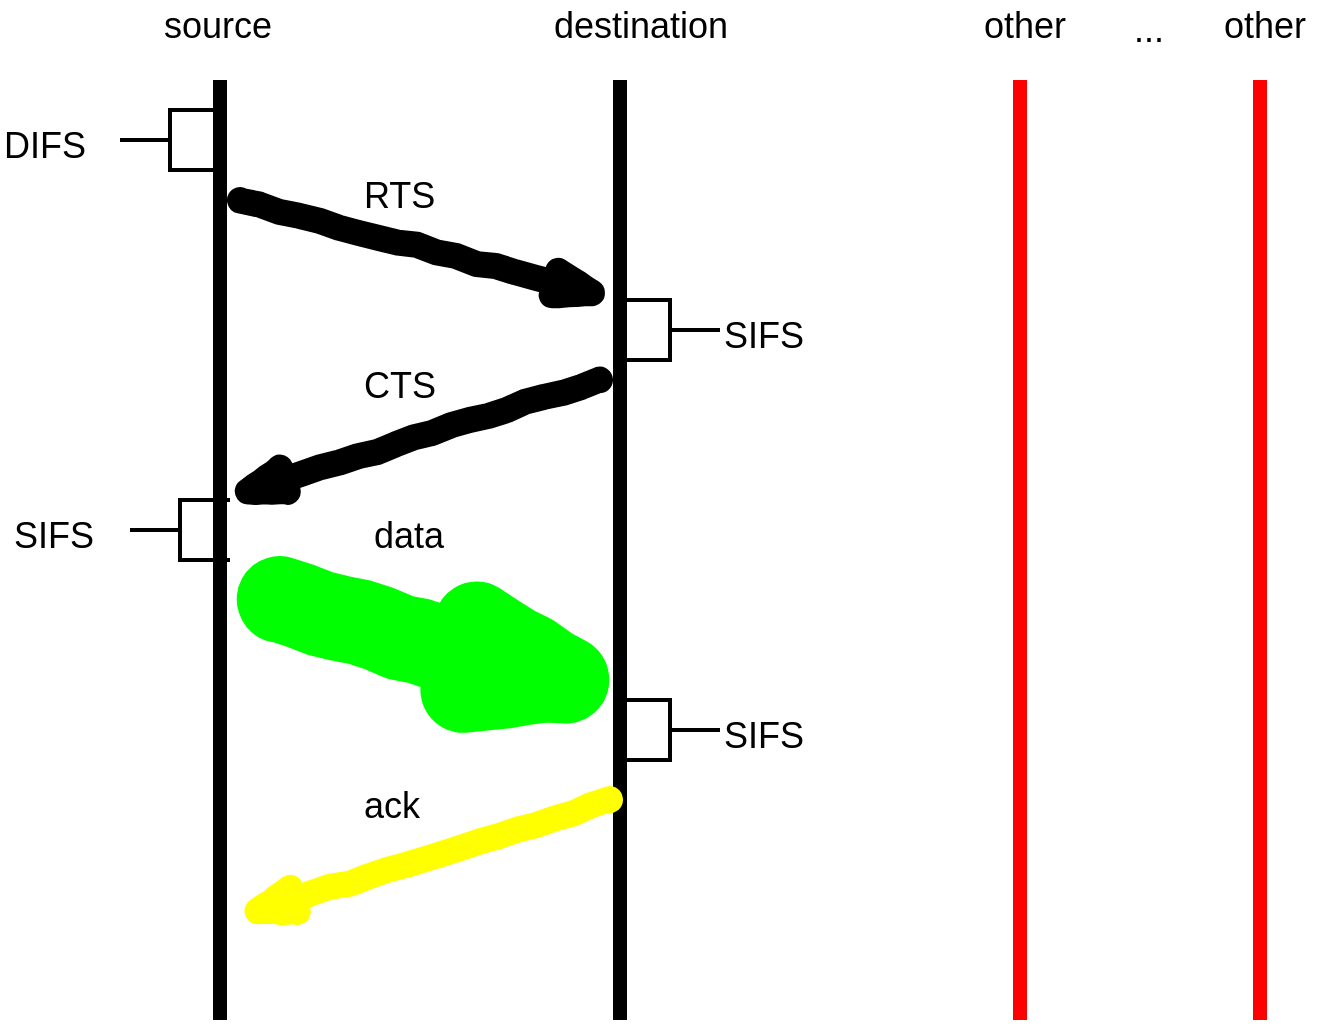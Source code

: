<mxfile version="11.2.5" type="device" pages="1"><diagram id="tIw299dTdh0EOi1KaPY5" name="Page-1"><mxGraphModel dx="1024" dy="1672" grid="1" gridSize="10" guides="1" tooltips="1" connect="1" arrows="1" fold="1" page="1" pageScale="1" pageWidth="850" pageHeight="1100" math="0" shadow="0"><root><mxCell id="0"/><mxCell id="1" parent="0"/><mxCell id="nmpiIOiqw2jvUY1bNq8j-1" value="" style="endArrow=none;html=1;strokeWidth=7;" edge="1" parent="1"><mxGeometry width="50" height="50" relative="1" as="geometry"><mxPoint x="160" y="490" as="sourcePoint"/><mxPoint x="160" y="20" as="targetPoint"/></mxGeometry></mxCell><mxCell id="nmpiIOiqw2jvUY1bNq8j-2" value="" style="endArrow=none;html=1;strokeWidth=7;" edge="1" parent="1"><mxGeometry width="50" height="50" relative="1" as="geometry"><mxPoint x="360" y="490" as="sourcePoint"/><mxPoint x="360" y="20" as="targetPoint"/></mxGeometry></mxCell><mxCell id="nmpiIOiqw2jvUY1bNq8j-5" value="" style="rounded=0;comic=1;strokeWidth=13;endArrow=blockThin;html=1;fontFamily=Comic Sans MS;fontStyle=1;" edge="1" parent="1"><mxGeometry width="50" height="50" relative="1" as="geometry"><mxPoint x="170" y="80" as="sourcePoint"/><mxPoint x="360" y="130" as="targetPoint"/></mxGeometry></mxCell><mxCell id="nmpiIOiqw2jvUY1bNq8j-6" value="" style="rounded=0;comic=1;strokeWidth=13;endArrow=blockThin;html=1;fontFamily=Comic Sans MS;fontStyle=1;" edge="1" parent="1"><mxGeometry width="50" height="50" relative="1" as="geometry"><mxPoint x="350" y="170" as="sourcePoint"/><mxPoint x="160" y="230" as="targetPoint"/></mxGeometry></mxCell><mxCell id="nmpiIOiqw2jvUY1bNq8j-7" value="&lt;font style=&quot;font-size: 18px&quot;&gt;SIFS&lt;/font&gt;" style="text;html=1;resizable=0;points=[];autosize=1;align=left;verticalAlign=top;spacingTop=-4;" vertex="1" parent="1"><mxGeometry x="410" y="135" width="60" height="20" as="geometry"/></mxCell><mxCell id="nmpiIOiqw2jvUY1bNq8j-8" value="&lt;font style=&quot;font-size: 18px&quot;&gt;DIFS&lt;/font&gt;" style="text;html=1;resizable=0;points=[];autosize=1;align=left;verticalAlign=top;spacingTop=-4;" vertex="1" parent="1"><mxGeometry x="50" y="40" width="60" height="20" as="geometry"/></mxCell><mxCell id="nmpiIOiqw2jvUY1bNq8j-9" value="" style="strokeWidth=2;html=1;shape=mxgraph.flowchart.annotation_2;align=left;pointerEvents=1;fillColor=none;gradientColor=none;" vertex="1" parent="1"><mxGeometry x="110" y="35" width="50" height="30" as="geometry"/></mxCell><mxCell id="nmpiIOiqw2jvUY1bNq8j-10" value="" style="strokeWidth=2;html=1;shape=mxgraph.flowchart.annotation_2;align=left;pointerEvents=1;fillColor=none;gradientColor=none;direction=west;" vertex="1" parent="1"><mxGeometry x="360" y="130" width="50" height="30" as="geometry"/></mxCell><mxCell id="nmpiIOiqw2jvUY1bNq8j-11" value="&lt;font style=&quot;font-size: 18px&quot;&gt;SIFS&lt;/font&gt;" style="text;html=1;resizable=0;points=[];autosize=1;align=left;verticalAlign=top;spacingTop=-4;" vertex="1" parent="1"><mxGeometry x="55" y="235" width="60" height="20" as="geometry"/></mxCell><mxCell id="nmpiIOiqw2jvUY1bNq8j-12" value="" style="strokeWidth=2;html=1;shape=mxgraph.flowchart.annotation_2;align=left;pointerEvents=1;fillColor=none;gradientColor=none;" vertex="1" parent="1"><mxGeometry x="115" y="230" width="50" height="30" as="geometry"/></mxCell><mxCell id="nmpiIOiqw2jvUY1bNq8j-13" value="" style="rounded=0;comic=1;strokeWidth=43;endArrow=blockThin;html=1;fontFamily=Comic Sans MS;fontStyle=1;strokeColor=#00FF00;" edge="1" parent="1"><mxGeometry width="50" height="50" relative="1" as="geometry"><mxPoint x="190" y="280" as="sourcePoint"/><mxPoint x="380" y="330" as="targetPoint"/><Array as="points"><mxPoint x="290" y="310"/></Array></mxGeometry></mxCell><mxCell id="nmpiIOiqw2jvUY1bNq8j-14" value="" style="rounded=0;comic=1;strokeWidth=13;endArrow=blockThin;html=1;fontFamily=Comic Sans MS;fontStyle=1;strokeColor=#FFFF00;" edge="1" parent="1"><mxGeometry width="50" height="50" relative="1" as="geometry"><mxPoint x="355" y="380" as="sourcePoint"/><mxPoint x="165" y="440" as="targetPoint"/></mxGeometry></mxCell><mxCell id="nmpiIOiqw2jvUY1bNq8j-15" value="&lt;font style=&quot;font-size: 18px&quot;&gt;SIFS&lt;/font&gt;" style="text;html=1;resizable=0;points=[];autosize=1;align=left;verticalAlign=top;spacingTop=-4;" vertex="1" parent="1"><mxGeometry x="410" y="335" width="60" height="20" as="geometry"/></mxCell><mxCell id="nmpiIOiqw2jvUY1bNq8j-16" value="" style="strokeWidth=2;html=1;shape=mxgraph.flowchart.annotation_2;align=left;pointerEvents=1;fillColor=none;gradientColor=none;direction=west;" vertex="1" parent="1"><mxGeometry x="360" y="330" width="50" height="30" as="geometry"/></mxCell><mxCell id="nmpiIOiqw2jvUY1bNq8j-19" value="&lt;font style=&quot;font-size: 18px&quot;&gt;source&lt;/font&gt;" style="text;html=1;resizable=0;points=[];autosize=1;align=left;verticalAlign=top;spacingTop=-4;" vertex="1" parent="1"><mxGeometry x="130" y="-20" width="70" height="20" as="geometry"/></mxCell><mxCell id="nmpiIOiqw2jvUY1bNq8j-20" value="&lt;font style=&quot;font-size: 18px&quot;&gt;destination&lt;/font&gt;" style="text;html=1;resizable=0;points=[];autosize=1;align=left;verticalAlign=top;spacingTop=-4;" vertex="1" parent="1"><mxGeometry x="325" y="-20" width="100" height="20" as="geometry"/></mxCell><mxCell id="nmpiIOiqw2jvUY1bNq8j-21" value="" style="endArrow=none;html=1;strokeWidth=7;strokeColor=#FF0000;" edge="1" parent="1"><mxGeometry width="50" height="50" relative="1" as="geometry"><mxPoint x="560" y="490" as="sourcePoint"/><mxPoint x="560" y="20" as="targetPoint"/></mxGeometry></mxCell><mxCell id="nmpiIOiqw2jvUY1bNq8j-22" value="&lt;font style=&quot;font-size: 18px&quot;&gt;other&lt;/font&gt;" style="text;html=1;resizable=0;points=[];autosize=1;align=left;verticalAlign=top;spacingTop=-4;" vertex="1" parent="1"><mxGeometry x="540" y="-20" width="60" height="20" as="geometry"/></mxCell><mxCell id="nmpiIOiqw2jvUY1bNq8j-23" value="" style="endArrow=none;html=1;strokeWidth=7;strokeColor=#FF0000;" edge="1" parent="1"><mxGeometry width="50" height="50" relative="1" as="geometry"><mxPoint x="680" y="490" as="sourcePoint"/><mxPoint x="680" y="20" as="targetPoint"/></mxGeometry></mxCell><mxCell id="nmpiIOiqw2jvUY1bNq8j-24" value="&lt;font style=&quot;font-size: 18px&quot;&gt;other&lt;/font&gt;" style="text;html=1;resizable=0;points=[];autosize=1;align=left;verticalAlign=top;spacingTop=-4;" vertex="1" parent="1"><mxGeometry x="660" y="-20" width="60" height="20" as="geometry"/></mxCell><mxCell id="nmpiIOiqw2jvUY1bNq8j-25" value="&lt;font style=&quot;font-size: 18px&quot;&gt;...&lt;/font&gt;" style="text;html=1;resizable=0;points=[];autosize=1;align=left;verticalAlign=top;spacingTop=-4;" vertex="1" parent="1"><mxGeometry x="615" y="-18" width="30" height="20" as="geometry"/></mxCell><mxCell id="nmpiIOiqw2jvUY1bNq8j-27" value="&lt;font style=&quot;font-size: 18px&quot;&gt;RTS&lt;br&gt;&lt;br&gt;&lt;/font&gt;" style="text;html=1;resizable=0;points=[];autosize=1;align=left;verticalAlign=top;spacingTop=-4;" vertex="1" parent="1"><mxGeometry x="230" y="65" width="50" height="30" as="geometry"/></mxCell><mxCell id="nmpiIOiqw2jvUY1bNq8j-28" value="&lt;font style=&quot;font-size: 18px&quot;&gt;CTS&lt;/font&gt;" style="text;html=1;resizable=0;points=[];autosize=1;align=left;verticalAlign=top;spacingTop=-4;" vertex="1" parent="1"><mxGeometry x="230" y="160" width="50" height="20" as="geometry"/></mxCell><mxCell id="nmpiIOiqw2jvUY1bNq8j-29" value="&lt;font style=&quot;font-size: 18px&quot;&gt;data&lt;/font&gt;" style="text;html=1;resizable=0;points=[];autosize=1;align=left;verticalAlign=top;spacingTop=-4;" vertex="1" parent="1"><mxGeometry x="235" y="235" width="50" height="20" as="geometry"/></mxCell><mxCell id="nmpiIOiqw2jvUY1bNq8j-32" value="&lt;font style=&quot;font-size: 18px&quot;&gt;ack&lt;/font&gt;" style="text;html=1;resizable=0;points=[];autosize=1;align=left;verticalAlign=top;spacingTop=-4;" vertex="1" parent="1"><mxGeometry x="230" y="370" width="40" height="20" as="geometry"/></mxCell></root></mxGraphModel></diagram></mxfile>